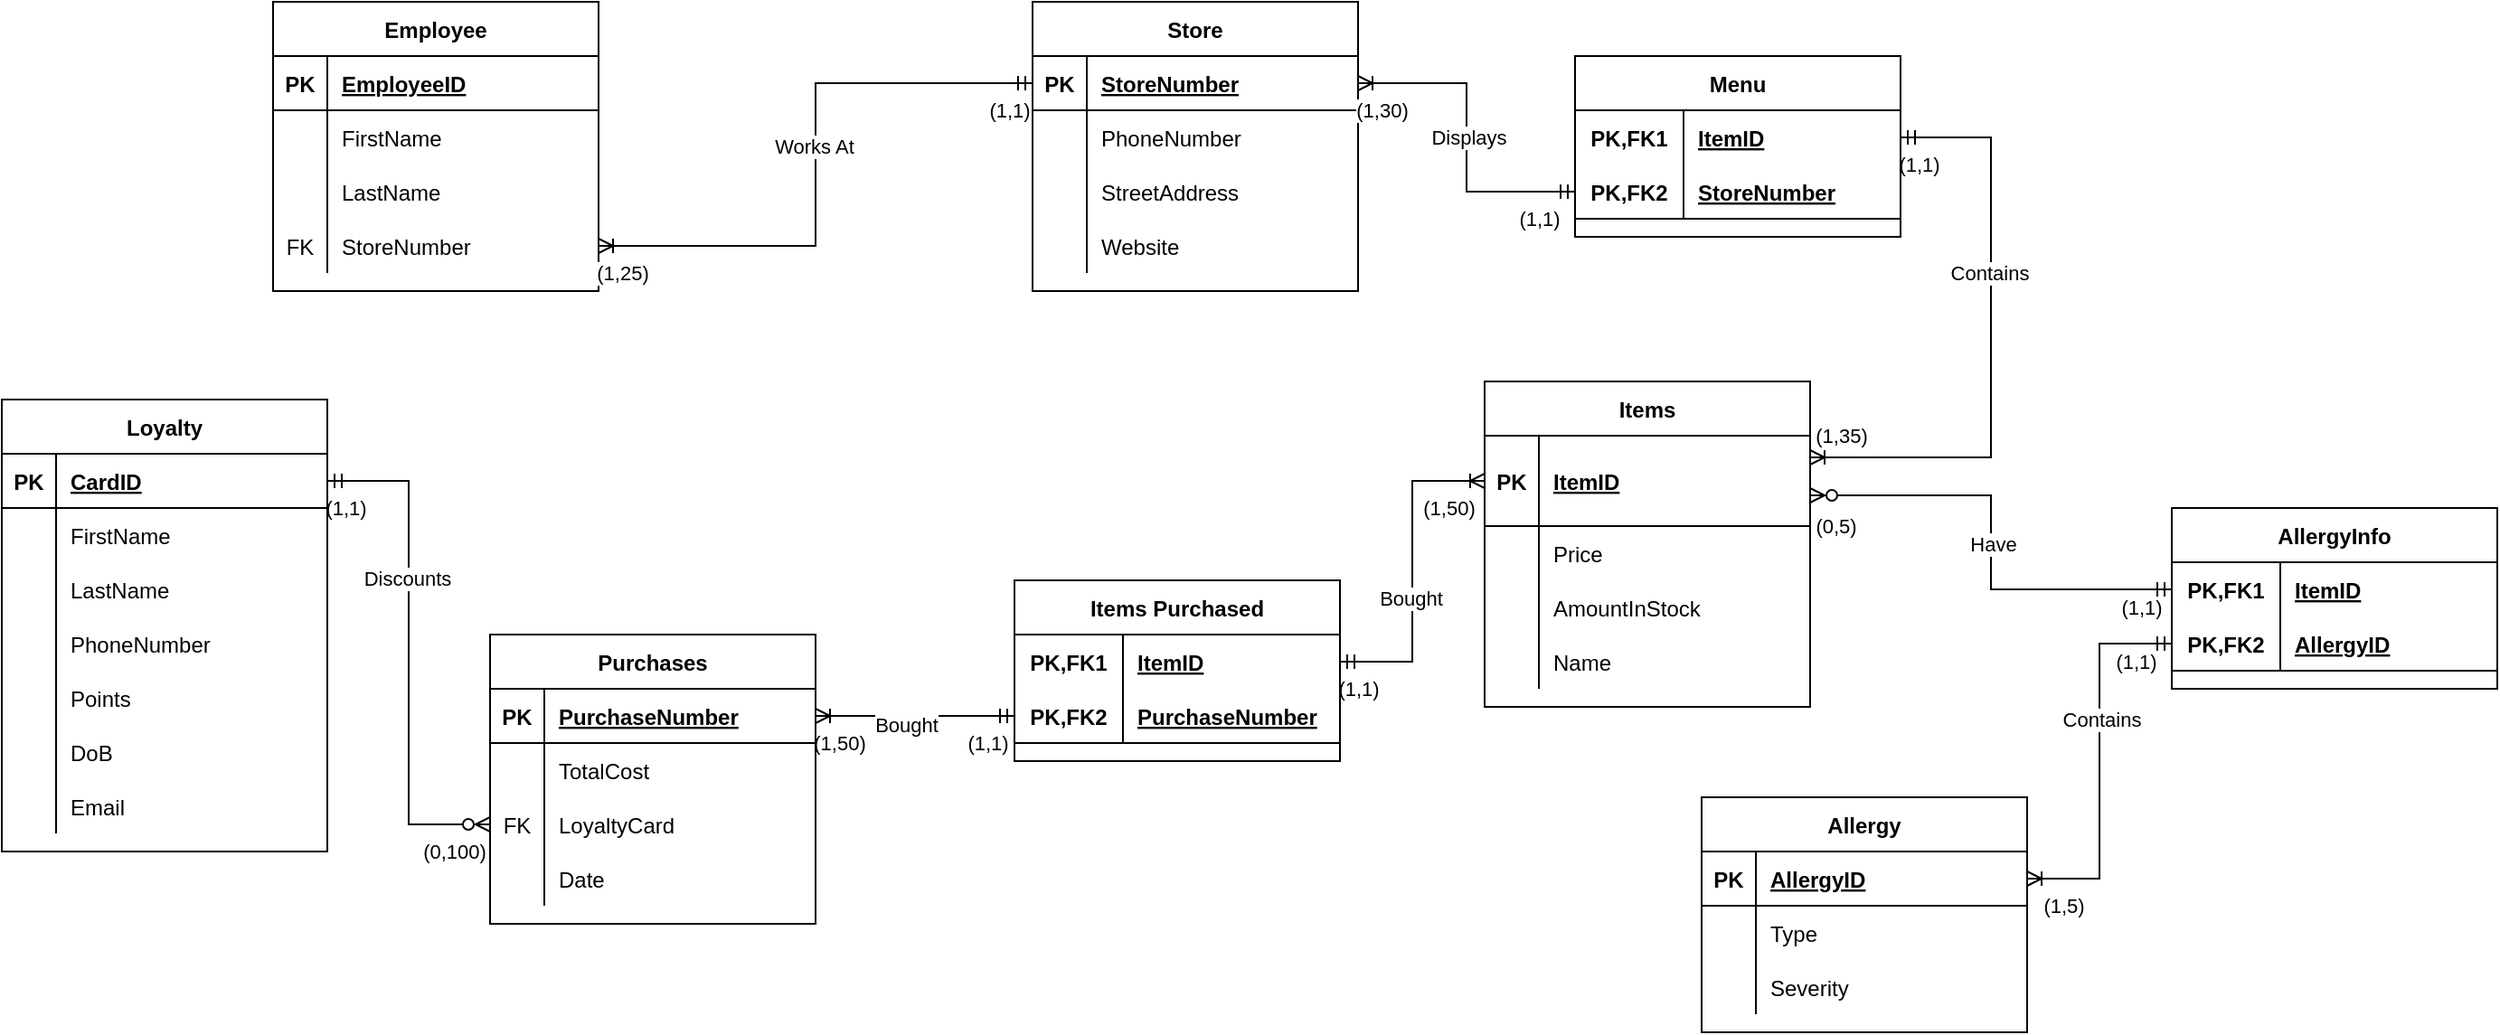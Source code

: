 <mxfile version="13.8.1" type="github">
  <diagram id="SdoxMhTwRla6ZROGYjuh" name="Page-1">
    <mxGraphModel dx="2512" dy="794" grid="1" gridSize="10" guides="1" tooltips="1" connect="1" arrows="1" fold="1" page="1" pageScale="1" pageWidth="850" pageHeight="1100" math="0" shadow="0">
      <root>
        <mxCell id="0" />
        <mxCell id="1" parent="0" />
        <mxCell id="YvqR_4JBAzZON_oEMTci-1" value="Employee" style="shape=table;startSize=30;container=1;collapsible=1;childLayout=tableLayout;fixedRows=1;rowLines=0;fontStyle=1;align=center;resizeLast=1;" parent="1" vertex="1">
          <mxGeometry x="120" y="120" width="180" height="160" as="geometry" />
        </mxCell>
        <mxCell id="YvqR_4JBAzZON_oEMTci-2" value="" style="shape=partialRectangle;collapsible=0;dropTarget=0;pointerEvents=0;fillColor=none;top=0;left=0;bottom=1;right=0;points=[[0,0.5],[1,0.5]];portConstraint=eastwest;" parent="YvqR_4JBAzZON_oEMTci-1" vertex="1">
          <mxGeometry y="30" width="180" height="30" as="geometry" />
        </mxCell>
        <mxCell id="YvqR_4JBAzZON_oEMTci-3" value="PK" style="shape=partialRectangle;connectable=0;fillColor=none;top=0;left=0;bottom=0;right=0;fontStyle=1;overflow=hidden;" parent="YvqR_4JBAzZON_oEMTci-2" vertex="1">
          <mxGeometry width="30" height="30" as="geometry" />
        </mxCell>
        <mxCell id="YvqR_4JBAzZON_oEMTci-4" value="EmployeeID" style="shape=partialRectangle;connectable=0;fillColor=none;top=0;left=0;bottom=0;right=0;align=left;spacingLeft=6;fontStyle=5;overflow=hidden;" parent="YvqR_4JBAzZON_oEMTci-2" vertex="1">
          <mxGeometry x="30" width="150" height="30" as="geometry" />
        </mxCell>
        <mxCell id="YvqR_4JBAzZON_oEMTci-5" value="" style="shape=partialRectangle;collapsible=0;dropTarget=0;pointerEvents=0;fillColor=none;top=0;left=0;bottom=0;right=0;points=[[0,0.5],[1,0.5]];portConstraint=eastwest;" parent="YvqR_4JBAzZON_oEMTci-1" vertex="1">
          <mxGeometry y="60" width="180" height="30" as="geometry" />
        </mxCell>
        <mxCell id="YvqR_4JBAzZON_oEMTci-6" value="" style="shape=partialRectangle;connectable=0;fillColor=none;top=0;left=0;bottom=0;right=0;editable=1;overflow=hidden;" parent="YvqR_4JBAzZON_oEMTci-5" vertex="1">
          <mxGeometry width="30" height="30" as="geometry" />
        </mxCell>
        <mxCell id="YvqR_4JBAzZON_oEMTci-7" value="FirstName" style="shape=partialRectangle;connectable=0;fillColor=none;top=0;left=0;bottom=0;right=0;align=left;spacingLeft=6;overflow=hidden;" parent="YvqR_4JBAzZON_oEMTci-5" vertex="1">
          <mxGeometry x="30" width="150" height="30" as="geometry" />
        </mxCell>
        <mxCell id="YvqR_4JBAzZON_oEMTci-8" value="" style="shape=partialRectangle;collapsible=0;dropTarget=0;pointerEvents=0;fillColor=none;top=0;left=0;bottom=0;right=0;points=[[0,0.5],[1,0.5]];portConstraint=eastwest;" parent="YvqR_4JBAzZON_oEMTci-1" vertex="1">
          <mxGeometry y="90" width="180" height="30" as="geometry" />
        </mxCell>
        <mxCell id="YvqR_4JBAzZON_oEMTci-9" value="" style="shape=partialRectangle;connectable=0;fillColor=none;top=0;left=0;bottom=0;right=0;editable=1;overflow=hidden;" parent="YvqR_4JBAzZON_oEMTci-8" vertex="1">
          <mxGeometry width="30" height="30" as="geometry" />
        </mxCell>
        <mxCell id="YvqR_4JBAzZON_oEMTci-10" value="LastName" style="shape=partialRectangle;connectable=0;fillColor=none;top=0;left=0;bottom=0;right=0;align=left;spacingLeft=6;overflow=hidden;" parent="YvqR_4JBAzZON_oEMTci-8" vertex="1">
          <mxGeometry x="30" width="150" height="30" as="geometry" />
        </mxCell>
        <mxCell id="YvqR_4JBAzZON_oEMTci-82" value="" style="shape=partialRectangle;collapsible=0;dropTarget=0;pointerEvents=0;fillColor=none;top=0;left=0;bottom=0;right=0;points=[[0,0.5],[1,0.5]];portConstraint=eastwest;" parent="YvqR_4JBAzZON_oEMTci-1" vertex="1">
          <mxGeometry y="120" width="180" height="30" as="geometry" />
        </mxCell>
        <mxCell id="YvqR_4JBAzZON_oEMTci-83" value="FK" style="shape=partialRectangle;connectable=0;fillColor=none;top=0;left=0;bottom=0;right=0;editable=1;overflow=hidden;" parent="YvqR_4JBAzZON_oEMTci-82" vertex="1">
          <mxGeometry width="30" height="30" as="geometry" />
        </mxCell>
        <mxCell id="YvqR_4JBAzZON_oEMTci-84" value="StoreNumber" style="shape=partialRectangle;connectable=0;fillColor=none;top=0;left=0;bottom=0;right=0;align=left;spacingLeft=6;overflow=hidden;" parent="YvqR_4JBAzZON_oEMTci-82" vertex="1">
          <mxGeometry x="30" width="150" height="30" as="geometry" />
        </mxCell>
        <mxCell id="YvqR_4JBAzZON_oEMTci-14" value="Store" style="shape=table;startSize=30;container=1;collapsible=1;childLayout=tableLayout;fixedRows=1;rowLines=0;fontStyle=1;align=center;resizeLast=1;" parent="1" vertex="1">
          <mxGeometry x="540" y="120" width="180" height="160" as="geometry" />
        </mxCell>
        <mxCell id="YvqR_4JBAzZON_oEMTci-15" value="" style="shape=partialRectangle;collapsible=0;dropTarget=0;pointerEvents=0;fillColor=none;top=0;left=0;bottom=1;right=0;points=[[0,0.5],[1,0.5]];portConstraint=eastwest;" parent="YvqR_4JBAzZON_oEMTci-14" vertex="1">
          <mxGeometry y="30" width="180" height="30" as="geometry" />
        </mxCell>
        <mxCell id="YvqR_4JBAzZON_oEMTci-16" value="PK" style="shape=partialRectangle;connectable=0;fillColor=none;top=0;left=0;bottom=0;right=0;fontStyle=1;overflow=hidden;" parent="YvqR_4JBAzZON_oEMTci-15" vertex="1">
          <mxGeometry width="30" height="30" as="geometry" />
        </mxCell>
        <mxCell id="YvqR_4JBAzZON_oEMTci-17" value="StoreNumber" style="shape=partialRectangle;connectable=0;fillColor=none;top=0;left=0;bottom=0;right=0;align=left;spacingLeft=6;fontStyle=5;overflow=hidden;" parent="YvqR_4JBAzZON_oEMTci-15" vertex="1">
          <mxGeometry x="30" width="150" height="30" as="geometry" />
        </mxCell>
        <mxCell id="YvqR_4JBAzZON_oEMTci-18" value="" style="shape=partialRectangle;collapsible=0;dropTarget=0;pointerEvents=0;fillColor=none;top=0;left=0;bottom=0;right=0;points=[[0,0.5],[1,0.5]];portConstraint=eastwest;" parent="YvqR_4JBAzZON_oEMTci-14" vertex="1">
          <mxGeometry y="60" width="180" height="30" as="geometry" />
        </mxCell>
        <mxCell id="YvqR_4JBAzZON_oEMTci-19" value="" style="shape=partialRectangle;connectable=0;fillColor=none;top=0;left=0;bottom=0;right=0;editable=1;overflow=hidden;" parent="YvqR_4JBAzZON_oEMTci-18" vertex="1">
          <mxGeometry width="30" height="30" as="geometry" />
        </mxCell>
        <mxCell id="YvqR_4JBAzZON_oEMTci-20" value="PhoneNumber" style="shape=partialRectangle;connectable=0;fillColor=none;top=0;left=0;bottom=0;right=0;align=left;spacingLeft=6;overflow=hidden;" parent="YvqR_4JBAzZON_oEMTci-18" vertex="1">
          <mxGeometry x="30" width="150" height="30" as="geometry" />
        </mxCell>
        <mxCell id="YvqR_4JBAzZON_oEMTci-21" value="" style="shape=partialRectangle;collapsible=0;dropTarget=0;pointerEvents=0;fillColor=none;top=0;left=0;bottom=0;right=0;points=[[0,0.5],[1,0.5]];portConstraint=eastwest;" parent="YvqR_4JBAzZON_oEMTci-14" vertex="1">
          <mxGeometry y="90" width="180" height="30" as="geometry" />
        </mxCell>
        <mxCell id="YvqR_4JBAzZON_oEMTci-22" value="" style="shape=partialRectangle;connectable=0;fillColor=none;top=0;left=0;bottom=0;right=0;editable=1;overflow=hidden;" parent="YvqR_4JBAzZON_oEMTci-21" vertex="1">
          <mxGeometry width="30" height="30" as="geometry" />
        </mxCell>
        <mxCell id="YvqR_4JBAzZON_oEMTci-23" value="StreetAddress" style="shape=partialRectangle;connectable=0;fillColor=none;top=0;left=0;bottom=0;right=0;align=left;spacingLeft=6;overflow=hidden;" parent="YvqR_4JBAzZON_oEMTci-21" vertex="1">
          <mxGeometry x="30" width="150" height="30" as="geometry" />
        </mxCell>
        <mxCell id="p0BTasZZkK4SvByg0xOl-68" value="" style="shape=partialRectangle;collapsible=0;dropTarget=0;pointerEvents=0;fillColor=none;top=0;left=0;bottom=0;right=0;points=[[0,0.5],[1,0.5]];portConstraint=eastwest;" vertex="1" parent="YvqR_4JBAzZON_oEMTci-14">
          <mxGeometry y="120" width="180" height="30" as="geometry" />
        </mxCell>
        <mxCell id="p0BTasZZkK4SvByg0xOl-69" value="" style="shape=partialRectangle;connectable=0;fillColor=none;top=0;left=0;bottom=0;right=0;editable=1;overflow=hidden;" vertex="1" parent="p0BTasZZkK4SvByg0xOl-68">
          <mxGeometry width="30" height="30" as="geometry" />
        </mxCell>
        <mxCell id="p0BTasZZkK4SvByg0xOl-70" value="Website" style="shape=partialRectangle;connectable=0;fillColor=none;top=0;left=0;bottom=0;right=0;align=left;spacingLeft=6;overflow=hidden;" vertex="1" parent="p0BTasZZkK4SvByg0xOl-68">
          <mxGeometry x="30" width="150" height="30" as="geometry" />
        </mxCell>
        <mxCell id="YvqR_4JBAzZON_oEMTci-68" style="edgeStyle=orthogonalEdgeStyle;rounded=0;orthogonalLoop=1;jettySize=auto;html=1;exitX=1;exitY=0.5;exitDx=0;exitDy=0;entryX=0;entryY=0.5;entryDx=0;entryDy=0;startArrow=ERmandOne;startFill=0;endArrow=ERzeroToMany;endFill=1;" parent="1" source="YvqR_4JBAzZON_oEMTci-28" target="YvqR_4JBAzZON_oEMTci-63" edge="1">
          <mxGeometry relative="1" as="geometry" />
        </mxCell>
        <mxCell id="YvqR_4JBAzZON_oEMTci-93" value="Discounts" style="edgeLabel;html=1;align=center;verticalAlign=middle;resizable=0;points=[];" parent="YvqR_4JBAzZON_oEMTci-68" vertex="1" connectable="0">
          <mxGeometry x="-0.279" y="-1" relative="1" as="geometry">
            <mxPoint y="-2" as="offset" />
          </mxGeometry>
        </mxCell>
        <mxCell id="p0BTasZZkK4SvByg0xOl-44" value="(1,1)" style="edgeLabel;html=1;align=center;verticalAlign=middle;resizable=0;points=[];" vertex="1" connectable="0" parent="YvqR_4JBAzZON_oEMTci-68">
          <mxGeometry x="-0.929" y="1" relative="1" as="geometry">
            <mxPoint y="16" as="offset" />
          </mxGeometry>
        </mxCell>
        <mxCell id="p0BTasZZkK4SvByg0xOl-45" value="(0,100)" style="edgeLabel;html=1;align=center;verticalAlign=middle;resizable=0;points=[];" vertex="1" connectable="0" parent="YvqR_4JBAzZON_oEMTci-68">
          <mxGeometry x="0.707" relative="1" as="geometry">
            <mxPoint x="21" y="15" as="offset" />
          </mxGeometry>
        </mxCell>
        <mxCell id="YvqR_4JBAzZON_oEMTci-85" style="edgeStyle=orthogonalEdgeStyle;rounded=0;orthogonalLoop=1;jettySize=auto;html=1;exitX=1;exitY=0.5;exitDx=0;exitDy=0;entryX=0;entryY=0.5;entryDx=0;entryDy=0;startArrow=ERoneToMany;startFill=0;endArrow=ERmandOne;endFill=0;" parent="1" source="YvqR_4JBAzZON_oEMTci-82" target="YvqR_4JBAzZON_oEMTci-15" edge="1">
          <mxGeometry relative="1" as="geometry" />
        </mxCell>
        <mxCell id="YvqR_4JBAzZON_oEMTci-90" value="Works At" style="edgeLabel;html=1;align=center;verticalAlign=middle;resizable=0;points=[];" parent="YvqR_4JBAzZON_oEMTci-85" vertex="1" connectable="0">
          <mxGeometry x="0.061" y="1" relative="1" as="geometry">
            <mxPoint as="offset" />
          </mxGeometry>
        </mxCell>
        <mxCell id="p0BTasZZkK4SvByg0xOl-34" value="(1,1)" style="edgeLabel;html=1;align=center;verticalAlign=middle;resizable=0;points=[];" vertex="1" connectable="0" parent="YvqR_4JBAzZON_oEMTci-85">
          <mxGeometry x="0.921" relative="1" as="geometry">
            <mxPoint y="15" as="offset" />
          </mxGeometry>
        </mxCell>
        <mxCell id="p0BTasZZkK4SvByg0xOl-50" value="(1,25)" style="edgeLabel;html=1;align=center;verticalAlign=middle;resizable=0;points=[];" vertex="1" connectable="0" parent="YvqR_4JBAzZON_oEMTci-85">
          <mxGeometry x="-0.921" y="2" relative="1" as="geometry">
            <mxPoint y="17" as="offset" />
          </mxGeometry>
        </mxCell>
        <mxCell id="YvqR_4JBAzZON_oEMTci-178" style="edgeStyle=orthogonalEdgeStyle;rounded=0;orthogonalLoop=1;jettySize=auto;html=1;exitX=1;exitY=0.5;exitDx=0;exitDy=0;entryX=0;entryY=0.5;entryDx=0;entryDy=0;startArrow=ERoneToMany;startFill=0;endArrow=ERmandOne;endFill=0;" parent="1" source="YvqR_4JBAzZON_oEMTci-15" target="YvqR_4JBAzZON_oEMTci-169" edge="1">
          <mxGeometry relative="1" as="geometry" />
        </mxCell>
        <mxCell id="p0BTasZZkK4SvByg0xOl-33" value="Displays" style="edgeLabel;html=1;align=center;verticalAlign=middle;resizable=0;points=[];" vertex="1" connectable="0" parent="YvqR_4JBAzZON_oEMTci-178">
          <mxGeometry x="-0.333" y="-19" relative="1" as="geometry">
            <mxPoint x="20" y="30" as="offset" />
          </mxGeometry>
        </mxCell>
        <mxCell id="p0BTasZZkK4SvByg0xOl-35" value="(1,1)" style="edgeLabel;html=1;align=center;verticalAlign=middle;resizable=0;points=[];" vertex="1" connectable="0" parent="YvqR_4JBAzZON_oEMTci-178">
          <mxGeometry x="0.878" relative="1" as="geometry">
            <mxPoint x="-9" y="15" as="offset" />
          </mxGeometry>
        </mxCell>
        <mxCell id="p0BTasZZkK4SvByg0xOl-49" value="(1,30)" style="edgeLabel;html=1;align=center;verticalAlign=middle;resizable=0;points=[];" vertex="1" connectable="0" parent="YvqR_4JBAzZON_oEMTci-178">
          <mxGeometry x="-0.856" y="-2" relative="1" as="geometry">
            <mxPoint y="13" as="offset" />
          </mxGeometry>
        </mxCell>
        <mxCell id="YvqR_4JBAzZON_oEMTci-179" style="edgeStyle=orthogonalEdgeStyle;rounded=0;orthogonalLoop=1;jettySize=auto;html=1;entryX=1;entryY=0.5;entryDx=0;entryDy=0;startArrow=ERoneToMany;startFill=0;endArrow=ERmandOne;endFill=0;exitX=1;exitY=0.24;exitDx=0;exitDy=0;exitPerimeter=0;" parent="1" source="YvqR_4JBAzZON_oEMTci-41" target="YvqR_4JBAzZON_oEMTci-166" edge="1">
          <mxGeometry relative="1" as="geometry">
            <Array as="points">
              <mxPoint x="1070" y="372" />
              <mxPoint x="1070" y="195" />
            </Array>
          </mxGeometry>
        </mxCell>
        <mxCell id="p0BTasZZkK4SvByg0xOl-36" value="(1,1)" style="edgeLabel;html=1;align=center;verticalAlign=middle;resizable=0;points=[];" vertex="1" connectable="0" parent="YvqR_4JBAzZON_oEMTci-179">
          <mxGeometry x="0.835" y="-1" relative="1" as="geometry">
            <mxPoint x="-17" y="16" as="offset" />
          </mxGeometry>
        </mxCell>
        <mxCell id="p0BTasZZkK4SvByg0xOl-40" value="Contains" style="edgeLabel;html=1;align=center;verticalAlign=middle;resizable=0;points=[];" vertex="1" connectable="0" parent="YvqR_4JBAzZON_oEMTci-179">
          <mxGeometry x="0.235" y="1" relative="1" as="geometry">
            <mxPoint as="offset" />
          </mxGeometry>
        </mxCell>
        <mxCell id="p0BTasZZkK4SvByg0xOl-58" value="(1,35)" style="edgeLabel;html=1;align=center;verticalAlign=middle;resizable=0;points=[];" vertex="1" connectable="0" parent="YvqR_4JBAzZON_oEMTci-179">
          <mxGeometry x="-0.896" relative="1" as="geometry">
            <mxPoint y="-12" as="offset" />
          </mxGeometry>
        </mxCell>
        <mxCell id="YvqR_4JBAzZON_oEMTci-165" value="Menu" style="shape=table;startSize=30;container=1;collapsible=1;childLayout=tableLayout;fixedRows=1;rowLines=0;fontStyle=1;align=center;resizeLast=1;" parent="1" vertex="1">
          <mxGeometry x="840" y="150" width="180" height="100" as="geometry" />
        </mxCell>
        <mxCell id="YvqR_4JBAzZON_oEMTci-166" value="" style="shape=partialRectangle;collapsible=0;dropTarget=0;pointerEvents=0;fillColor=none;top=0;left=0;bottom=0;right=0;points=[[0,0.5],[1,0.5]];portConstraint=eastwest;" parent="YvqR_4JBAzZON_oEMTci-165" vertex="1">
          <mxGeometry y="30" width="180" height="30" as="geometry" />
        </mxCell>
        <mxCell id="YvqR_4JBAzZON_oEMTci-167" value="PK,FK1" style="shape=partialRectangle;connectable=0;fillColor=none;top=0;left=0;bottom=0;right=0;fontStyle=1;overflow=hidden;" parent="YvqR_4JBAzZON_oEMTci-166" vertex="1">
          <mxGeometry width="60" height="30" as="geometry" />
        </mxCell>
        <mxCell id="YvqR_4JBAzZON_oEMTci-168" value="ItemID" style="shape=partialRectangle;connectable=0;fillColor=none;top=0;left=0;bottom=0;right=0;align=left;spacingLeft=6;fontStyle=5;overflow=hidden;" parent="YvqR_4JBAzZON_oEMTci-166" vertex="1">
          <mxGeometry x="60" width="120" height="30" as="geometry" />
        </mxCell>
        <mxCell id="YvqR_4JBAzZON_oEMTci-169" value="" style="shape=partialRectangle;collapsible=0;dropTarget=0;pointerEvents=0;fillColor=none;top=0;left=0;bottom=1;right=0;points=[[0,0.5],[1,0.5]];portConstraint=eastwest;" parent="YvqR_4JBAzZON_oEMTci-165" vertex="1">
          <mxGeometry y="60" width="180" height="30" as="geometry" />
        </mxCell>
        <mxCell id="YvqR_4JBAzZON_oEMTci-170" value="PK,FK2" style="shape=partialRectangle;connectable=0;fillColor=none;top=0;left=0;bottom=0;right=0;fontStyle=1;overflow=hidden;" parent="YvqR_4JBAzZON_oEMTci-169" vertex="1">
          <mxGeometry width="60" height="30" as="geometry" />
        </mxCell>
        <mxCell id="YvqR_4JBAzZON_oEMTci-171" value="StoreNumber" style="shape=partialRectangle;connectable=0;fillColor=none;top=0;left=0;bottom=0;right=0;align=left;spacingLeft=6;fontStyle=5;overflow=hidden;" parent="YvqR_4JBAzZON_oEMTci-169" vertex="1">
          <mxGeometry x="60" width="120" height="30" as="geometry" />
        </mxCell>
        <mxCell id="p0BTasZZkK4SvByg0xOl-1" style="edgeStyle=orthogonalEdgeStyle;rounded=0;orthogonalLoop=1;jettySize=auto;html=1;exitX=0;exitY=0.5;exitDx=0;exitDy=0;entryX=1;entryY=0.5;entryDx=0;entryDy=0;startArrow=ERoneToMany;startFill=0;endArrow=ERmandOne;endFill=0;" edge="1" parent="1" source="YvqR_4JBAzZON_oEMTci-41" target="p0BTasZZkK4SvByg0xOl-3">
          <mxGeometry relative="1" as="geometry">
            <mxPoint x="730" y="645" as="targetPoint" />
          </mxGeometry>
        </mxCell>
        <mxCell id="p0BTasZZkK4SvByg0xOl-41" value="(1,1)" style="edgeLabel;html=1;align=center;verticalAlign=middle;resizable=0;points=[];" vertex="1" connectable="0" parent="p0BTasZZkK4SvByg0xOl-1">
          <mxGeometry x="0.889" relative="1" as="geometry">
            <mxPoint y="15" as="offset" />
          </mxGeometry>
        </mxCell>
        <mxCell id="p0BTasZZkK4SvByg0xOl-47" value="(1,50)" style="edgeLabel;html=1;align=center;verticalAlign=middle;resizable=0;points=[];" vertex="1" connectable="0" parent="p0BTasZZkK4SvByg0xOl-1">
          <mxGeometry x="-0.589" y="-1" relative="1" as="geometry">
            <mxPoint x="17" y="16" as="offset" />
          </mxGeometry>
        </mxCell>
        <mxCell id="p0BTasZZkK4SvByg0xOl-64" value="Bought" style="edgeLabel;html=1;align=center;verticalAlign=middle;resizable=0;points=[];" vertex="1" connectable="0" parent="p0BTasZZkK4SvByg0xOl-1">
          <mxGeometry x="0.167" y="-1" relative="1" as="geometry">
            <mxPoint as="offset" />
          </mxGeometry>
        </mxCell>
        <mxCell id="YvqR_4JBAzZON_oEMTci-40" value="Items" style="shape=table;startSize=30;container=1;collapsible=1;childLayout=tableLayout;fixedRows=1;rowLines=0;fontStyle=1;align=center;resizeLast=1;" parent="1" vertex="1">
          <mxGeometry x="790" y="330" width="180" height="180" as="geometry" />
        </mxCell>
        <mxCell id="YvqR_4JBAzZON_oEMTci-41" value="" style="shape=partialRectangle;collapsible=0;dropTarget=0;pointerEvents=0;fillColor=none;top=0;left=0;bottom=1;right=0;points=[[0,0.5],[1,0.5]];portConstraint=eastwest;" parent="YvqR_4JBAzZON_oEMTci-40" vertex="1">
          <mxGeometry y="30" width="180" height="50" as="geometry" />
        </mxCell>
        <mxCell id="YvqR_4JBAzZON_oEMTci-42" value="PK" style="shape=partialRectangle;connectable=0;fillColor=none;top=0;left=0;bottom=0;right=0;fontStyle=1;overflow=hidden;" parent="YvqR_4JBAzZON_oEMTci-41" vertex="1">
          <mxGeometry width="30" height="50" as="geometry" />
        </mxCell>
        <mxCell id="YvqR_4JBAzZON_oEMTci-43" value="ItemID" style="shape=partialRectangle;connectable=0;fillColor=none;top=0;left=0;bottom=0;right=0;align=left;spacingLeft=6;fontStyle=5;overflow=hidden;" parent="YvqR_4JBAzZON_oEMTci-41" vertex="1">
          <mxGeometry x="30" width="150" height="50" as="geometry" />
        </mxCell>
        <mxCell id="YvqR_4JBAzZON_oEMTci-44" value="" style="shape=partialRectangle;collapsible=0;dropTarget=0;pointerEvents=0;fillColor=none;top=0;left=0;bottom=0;right=0;points=[[0,0.5],[1,0.5]];portConstraint=eastwest;" parent="YvqR_4JBAzZON_oEMTci-40" vertex="1">
          <mxGeometry y="80" width="180" height="30" as="geometry" />
        </mxCell>
        <mxCell id="YvqR_4JBAzZON_oEMTci-45" value="" style="shape=partialRectangle;connectable=0;fillColor=none;top=0;left=0;bottom=0;right=0;editable=1;overflow=hidden;" parent="YvqR_4JBAzZON_oEMTci-44" vertex="1">
          <mxGeometry width="30" height="30" as="geometry" />
        </mxCell>
        <mxCell id="YvqR_4JBAzZON_oEMTci-46" value="Price" style="shape=partialRectangle;connectable=0;fillColor=none;top=0;left=0;bottom=0;right=0;align=left;spacingLeft=6;overflow=hidden;" parent="YvqR_4JBAzZON_oEMTci-44" vertex="1">
          <mxGeometry x="30" width="150" height="30" as="geometry" />
        </mxCell>
        <mxCell id="YvqR_4JBAzZON_oEMTci-180" value="" style="shape=partialRectangle;collapsible=0;dropTarget=0;pointerEvents=0;fillColor=none;top=0;left=0;bottom=0;right=0;points=[[0,0.5],[1,0.5]];portConstraint=eastwest;" parent="YvqR_4JBAzZON_oEMTci-40" vertex="1">
          <mxGeometry y="110" width="180" height="30" as="geometry" />
        </mxCell>
        <mxCell id="YvqR_4JBAzZON_oEMTci-181" value="" style="shape=partialRectangle;connectable=0;fillColor=none;top=0;left=0;bottom=0;right=0;editable=1;overflow=hidden;" parent="YvqR_4JBAzZON_oEMTci-180" vertex="1">
          <mxGeometry width="30" height="30" as="geometry" />
        </mxCell>
        <mxCell id="YvqR_4JBAzZON_oEMTci-182" value="AmountInStock" style="shape=partialRectangle;connectable=0;fillColor=none;top=0;left=0;bottom=0;right=0;align=left;spacingLeft=6;overflow=hidden;" parent="YvqR_4JBAzZON_oEMTci-180" vertex="1">
          <mxGeometry x="30" width="150" height="30" as="geometry" />
        </mxCell>
        <mxCell id="p0BTasZZkK4SvByg0xOl-71" value="" style="shape=partialRectangle;collapsible=0;dropTarget=0;pointerEvents=0;fillColor=none;top=0;left=0;bottom=0;right=0;points=[[0,0.5],[1,0.5]];portConstraint=eastwest;" vertex="1" parent="YvqR_4JBAzZON_oEMTci-40">
          <mxGeometry y="140" width="180" height="30" as="geometry" />
        </mxCell>
        <mxCell id="p0BTasZZkK4SvByg0xOl-72" value="" style="shape=partialRectangle;connectable=0;fillColor=none;top=0;left=0;bottom=0;right=0;editable=1;overflow=hidden;" vertex="1" parent="p0BTasZZkK4SvByg0xOl-71">
          <mxGeometry width="30" height="30" as="geometry" />
        </mxCell>
        <mxCell id="p0BTasZZkK4SvByg0xOl-73" value="Name" style="shape=partialRectangle;connectable=0;fillColor=none;top=0;left=0;bottom=0;right=0;align=left;spacingLeft=6;overflow=hidden;" vertex="1" parent="p0BTasZZkK4SvByg0xOl-71">
          <mxGeometry x="30" width="150" height="30" as="geometry" />
        </mxCell>
        <mxCell id="p0BTasZZkK4SvByg0xOl-15" style="edgeStyle=orthogonalEdgeStyle;rounded=0;orthogonalLoop=1;jettySize=auto;html=1;exitX=1;exitY=0.5;exitDx=0;exitDy=0;entryX=0;entryY=0.5;entryDx=0;entryDy=0;endArrow=ERmandOne;endFill=0;startArrow=ERoneToMany;startFill=0;" edge="1" parent="1" source="YvqR_4JBAzZON_oEMTci-54" target="p0BTasZZkK4SvByg0xOl-6">
          <mxGeometry relative="1" as="geometry" />
        </mxCell>
        <mxCell id="p0BTasZZkK4SvByg0xOl-43" value="(1,1)" style="edgeLabel;html=1;align=center;verticalAlign=middle;resizable=0;points=[];" vertex="1" connectable="0" parent="p0BTasZZkK4SvByg0xOl-15">
          <mxGeometry x="0.727" y="-1" relative="1" as="geometry">
            <mxPoint y="14" as="offset" />
          </mxGeometry>
        </mxCell>
        <mxCell id="p0BTasZZkK4SvByg0xOl-46" value="(1,50)" style="edgeLabel;html=1;align=center;verticalAlign=middle;resizable=0;points=[];" vertex="1" connectable="0" parent="p0BTasZZkK4SvByg0xOl-15">
          <mxGeometry x="-0.764" relative="1" as="geometry">
            <mxPoint y="15" as="offset" />
          </mxGeometry>
        </mxCell>
        <mxCell id="p0BTasZZkK4SvByg0xOl-63" value="Bought" style="edgeLabel;html=1;align=center;verticalAlign=middle;resizable=0;points=[];" vertex="1" connectable="0" parent="p0BTasZZkK4SvByg0xOl-15">
          <mxGeometry x="-0.2" y="3" relative="1" as="geometry">
            <mxPoint x="6" y="8" as="offset" />
          </mxGeometry>
        </mxCell>
        <mxCell id="p0BTasZZkK4SvByg0xOl-17" style="edgeStyle=orthogonalEdgeStyle;rounded=0;orthogonalLoop=1;jettySize=auto;html=1;startArrow=ERzeroToMany;startFill=1;entryX=0;entryY=0.5;entryDx=0;entryDy=0;endArrow=ERmandOne;endFill=0;" edge="1" parent="1" target="p0BTasZZkK4SvByg0xOl-19">
          <mxGeometry relative="1" as="geometry">
            <mxPoint x="1128" y="447" as="targetPoint" />
            <mxPoint x="970" y="393" as="sourcePoint" />
            <Array as="points">
              <mxPoint x="1070" y="393" />
              <mxPoint x="1070" y="445" />
            </Array>
          </mxGeometry>
        </mxCell>
        <mxCell id="p0BTasZZkK4SvByg0xOl-37" value="(1,1)" style="edgeLabel;html=1;align=center;verticalAlign=middle;resizable=0;points=[];" vertex="1" connectable="0" parent="p0BTasZZkK4SvByg0xOl-17">
          <mxGeometry x="0.865" relative="1" as="geometry">
            <mxPoint y="10" as="offset" />
          </mxGeometry>
        </mxCell>
        <mxCell id="p0BTasZZkK4SvByg0xOl-38" value="Have" style="edgeLabel;html=1;align=center;verticalAlign=middle;resizable=0;points=[];" vertex="1" connectable="0" parent="p0BTasZZkK4SvByg0xOl-17">
          <mxGeometry x="-0.206" y="-9" relative="1" as="geometry">
            <mxPoint x="10" y="27" as="offset" />
          </mxGeometry>
        </mxCell>
        <mxCell id="p0BTasZZkK4SvByg0xOl-51" value="(0,5)" style="edgeLabel;html=1;align=center;verticalAlign=middle;resizable=0;points=[];" vertex="1" connectable="0" parent="p0BTasZZkK4SvByg0xOl-17">
          <mxGeometry x="-0.889" y="-1" relative="1" as="geometry">
            <mxPoint y="16" as="offset" />
          </mxGeometry>
        </mxCell>
        <mxCell id="p0BTasZZkK4SvByg0xOl-18" value="AllergyInfo" style="shape=table;startSize=30;container=1;collapsible=1;childLayout=tableLayout;fixedRows=1;rowLines=0;fontStyle=1;align=center;resizeLast=1;" vertex="1" parent="1">
          <mxGeometry x="1170" y="400" width="180" height="100" as="geometry" />
        </mxCell>
        <mxCell id="p0BTasZZkK4SvByg0xOl-19" value="" style="shape=partialRectangle;collapsible=0;dropTarget=0;pointerEvents=0;fillColor=none;top=0;left=0;bottom=0;right=0;points=[[0,0.5],[1,0.5]];portConstraint=eastwest;" vertex="1" parent="p0BTasZZkK4SvByg0xOl-18">
          <mxGeometry y="30" width="180" height="30" as="geometry" />
        </mxCell>
        <mxCell id="p0BTasZZkK4SvByg0xOl-20" value="PK,FK1" style="shape=partialRectangle;connectable=0;fillColor=none;top=0;left=0;bottom=0;right=0;fontStyle=1;overflow=hidden;" vertex="1" parent="p0BTasZZkK4SvByg0xOl-19">
          <mxGeometry width="60" height="30" as="geometry" />
        </mxCell>
        <mxCell id="p0BTasZZkK4SvByg0xOl-21" value="ItemID" style="shape=partialRectangle;connectable=0;fillColor=none;top=0;left=0;bottom=0;right=0;align=left;spacingLeft=6;fontStyle=5;overflow=hidden;" vertex="1" parent="p0BTasZZkK4SvByg0xOl-19">
          <mxGeometry x="60" width="120" height="30" as="geometry" />
        </mxCell>
        <mxCell id="p0BTasZZkK4SvByg0xOl-22" value="" style="shape=partialRectangle;collapsible=0;dropTarget=0;pointerEvents=0;fillColor=none;top=0;left=0;bottom=1;right=0;points=[[0,0.5],[1,0.5]];portConstraint=eastwest;" vertex="1" parent="p0BTasZZkK4SvByg0xOl-18">
          <mxGeometry y="60" width="180" height="30" as="geometry" />
        </mxCell>
        <mxCell id="p0BTasZZkK4SvByg0xOl-23" value="PK,FK2" style="shape=partialRectangle;connectable=0;fillColor=none;top=0;left=0;bottom=0;right=0;fontStyle=1;overflow=hidden;" vertex="1" parent="p0BTasZZkK4SvByg0xOl-22">
          <mxGeometry width="60" height="30" as="geometry" />
        </mxCell>
        <mxCell id="p0BTasZZkK4SvByg0xOl-24" value="AllergyID" style="shape=partialRectangle;connectable=0;fillColor=none;top=0;left=0;bottom=0;right=0;align=left;spacingLeft=6;fontStyle=5;overflow=hidden;" vertex="1" parent="p0BTasZZkK4SvByg0xOl-22">
          <mxGeometry x="60" width="120" height="30" as="geometry" />
        </mxCell>
        <mxCell id="p0BTasZZkK4SvByg0xOl-32" style="edgeStyle=orthogonalEdgeStyle;rounded=0;orthogonalLoop=1;jettySize=auto;html=1;exitX=0;exitY=0.5;exitDx=0;exitDy=0;startArrow=ERmandOne;startFill=0;entryX=1;entryY=0.5;entryDx=0;entryDy=0;endArrow=ERoneToMany;endFill=0;" edge="1" parent="1" source="p0BTasZZkK4SvByg0xOl-22" target="YvqR_4JBAzZON_oEMTci-97">
          <mxGeometry relative="1" as="geometry">
            <mxPoint x="1160" y="580" as="targetPoint" />
          </mxGeometry>
        </mxCell>
        <mxCell id="p0BTasZZkK4SvByg0xOl-42" value="(1,1)" style="edgeLabel;html=1;align=center;verticalAlign=middle;resizable=0;points=[];" vertex="1" connectable="0" parent="p0BTasZZkK4SvByg0xOl-32">
          <mxGeometry x="-0.657" y="-1" relative="1" as="geometry">
            <mxPoint x="16" y="11" as="offset" />
          </mxGeometry>
        </mxCell>
        <mxCell id="p0BTasZZkK4SvByg0xOl-48" value="Contains" style="edgeLabel;html=1;align=center;verticalAlign=middle;resizable=0;points=[];" vertex="1" connectable="0" parent="p0BTasZZkK4SvByg0xOl-32">
          <mxGeometry x="-0.219" y="1" relative="1" as="geometry">
            <mxPoint as="offset" />
          </mxGeometry>
        </mxCell>
        <mxCell id="p0BTasZZkK4SvByg0xOl-62" value="(1,5)" style="edgeLabel;html=1;align=center;verticalAlign=middle;resizable=0;points=[];" vertex="1" connectable="0" parent="p0BTasZZkK4SvByg0xOl-32">
          <mxGeometry x="0.905" y="-2" relative="1" as="geometry">
            <mxPoint x="10" y="17" as="offset" />
          </mxGeometry>
        </mxCell>
        <mxCell id="YvqR_4JBAzZON_oEMTci-96" value="Allergy" style="shape=table;startSize=30;container=1;collapsible=1;childLayout=tableLayout;fixedRows=1;rowLines=0;fontStyle=1;align=center;resizeLast=1;" parent="1" vertex="1">
          <mxGeometry x="910" y="560" width="180" height="130" as="geometry" />
        </mxCell>
        <mxCell id="YvqR_4JBAzZON_oEMTci-97" value="" style="shape=partialRectangle;collapsible=0;dropTarget=0;pointerEvents=0;fillColor=none;top=0;left=0;bottom=1;right=0;points=[[0,0.5],[1,0.5]];portConstraint=eastwest;" parent="YvqR_4JBAzZON_oEMTci-96" vertex="1">
          <mxGeometry y="30" width="180" height="30" as="geometry" />
        </mxCell>
        <mxCell id="YvqR_4JBAzZON_oEMTci-98" value="PK" style="shape=partialRectangle;connectable=0;fillColor=none;top=0;left=0;bottom=0;right=0;fontStyle=1;overflow=hidden;" parent="YvqR_4JBAzZON_oEMTci-97" vertex="1">
          <mxGeometry width="30" height="30" as="geometry" />
        </mxCell>
        <mxCell id="YvqR_4JBAzZON_oEMTci-99" value="AllergyID" style="shape=partialRectangle;connectable=0;fillColor=none;top=0;left=0;bottom=0;right=0;align=left;spacingLeft=6;fontStyle=5;overflow=hidden;" parent="YvqR_4JBAzZON_oEMTci-97" vertex="1">
          <mxGeometry x="30" width="150" height="30" as="geometry" />
        </mxCell>
        <mxCell id="YvqR_4JBAzZON_oEMTci-100" value="" style="shape=partialRectangle;collapsible=0;dropTarget=0;pointerEvents=0;fillColor=none;top=0;left=0;bottom=0;right=0;points=[[0,0.5],[1,0.5]];portConstraint=eastwest;" parent="YvqR_4JBAzZON_oEMTci-96" vertex="1">
          <mxGeometry y="60" width="180" height="30" as="geometry" />
        </mxCell>
        <mxCell id="YvqR_4JBAzZON_oEMTci-101" value="" style="shape=partialRectangle;connectable=0;fillColor=none;top=0;left=0;bottom=0;right=0;editable=1;overflow=hidden;" parent="YvqR_4JBAzZON_oEMTci-100" vertex="1">
          <mxGeometry width="30" height="30" as="geometry" />
        </mxCell>
        <mxCell id="YvqR_4JBAzZON_oEMTci-102" value="Type" style="shape=partialRectangle;connectable=0;fillColor=none;top=0;left=0;bottom=0;right=0;align=left;spacingLeft=6;overflow=hidden;" parent="YvqR_4JBAzZON_oEMTci-100" vertex="1">
          <mxGeometry x="30" width="150" height="30" as="geometry" />
        </mxCell>
        <mxCell id="YvqR_4JBAzZON_oEMTci-103" value="" style="shape=partialRectangle;collapsible=0;dropTarget=0;pointerEvents=0;fillColor=none;top=0;left=0;bottom=0;right=0;points=[[0,0.5],[1,0.5]];portConstraint=eastwest;" parent="YvqR_4JBAzZON_oEMTci-96" vertex="1">
          <mxGeometry y="90" width="180" height="30" as="geometry" />
        </mxCell>
        <mxCell id="YvqR_4JBAzZON_oEMTci-104" value="" style="shape=partialRectangle;connectable=0;fillColor=none;top=0;left=0;bottom=0;right=0;editable=1;overflow=hidden;" parent="YvqR_4JBAzZON_oEMTci-103" vertex="1">
          <mxGeometry width="30" height="30" as="geometry" />
        </mxCell>
        <mxCell id="YvqR_4JBAzZON_oEMTci-105" value="Severity" style="shape=partialRectangle;connectable=0;fillColor=none;top=0;left=0;bottom=0;right=0;align=left;spacingLeft=6;overflow=hidden;" parent="YvqR_4JBAzZON_oEMTci-103" vertex="1">
          <mxGeometry x="30" width="150" height="30" as="geometry" />
        </mxCell>
        <mxCell id="p0BTasZZkK4SvByg0xOl-2" value="Items Purchased" style="shape=table;startSize=30;container=1;collapsible=1;childLayout=tableLayout;fixedRows=1;rowLines=0;fontStyle=1;align=center;resizeLast=1;" vertex="1" parent="1">
          <mxGeometry x="530" y="440" width="180" height="100" as="geometry" />
        </mxCell>
        <mxCell id="p0BTasZZkK4SvByg0xOl-3" value="" style="shape=partialRectangle;collapsible=0;dropTarget=0;pointerEvents=0;fillColor=none;top=0;left=0;bottom=0;right=0;points=[[0,0.5],[1,0.5]];portConstraint=eastwest;" vertex="1" parent="p0BTasZZkK4SvByg0xOl-2">
          <mxGeometry y="30" width="180" height="30" as="geometry" />
        </mxCell>
        <mxCell id="p0BTasZZkK4SvByg0xOl-4" value="PK,FK1" style="shape=partialRectangle;connectable=0;fillColor=none;top=0;left=0;bottom=0;right=0;fontStyle=1;overflow=hidden;" vertex="1" parent="p0BTasZZkK4SvByg0xOl-3">
          <mxGeometry width="60" height="30" as="geometry" />
        </mxCell>
        <mxCell id="p0BTasZZkK4SvByg0xOl-5" value="ItemID" style="shape=partialRectangle;connectable=0;fillColor=none;top=0;left=0;bottom=0;right=0;align=left;spacingLeft=6;fontStyle=5;overflow=hidden;" vertex="1" parent="p0BTasZZkK4SvByg0xOl-3">
          <mxGeometry x="60" width="120" height="30" as="geometry" />
        </mxCell>
        <mxCell id="p0BTasZZkK4SvByg0xOl-6" value="" style="shape=partialRectangle;collapsible=0;dropTarget=0;pointerEvents=0;fillColor=none;top=0;left=0;bottom=1;right=0;points=[[0,0.5],[1,0.5]];portConstraint=eastwest;" vertex="1" parent="p0BTasZZkK4SvByg0xOl-2">
          <mxGeometry y="60" width="180" height="30" as="geometry" />
        </mxCell>
        <mxCell id="p0BTasZZkK4SvByg0xOl-7" value="PK,FK2" style="shape=partialRectangle;connectable=0;fillColor=none;top=0;left=0;bottom=0;right=0;fontStyle=1;overflow=hidden;" vertex="1" parent="p0BTasZZkK4SvByg0xOl-6">
          <mxGeometry width="60" height="30" as="geometry" />
        </mxCell>
        <mxCell id="p0BTasZZkK4SvByg0xOl-8" value="PurchaseNumber" style="shape=partialRectangle;connectable=0;fillColor=none;top=0;left=0;bottom=0;right=0;align=left;spacingLeft=6;fontStyle=5;overflow=hidden;" vertex="1" parent="p0BTasZZkK4SvByg0xOl-6">
          <mxGeometry x="60" width="120" height="30" as="geometry" />
        </mxCell>
        <mxCell id="YvqR_4JBAzZON_oEMTci-53" value="Purchases" style="shape=table;startSize=30;container=1;collapsible=1;childLayout=tableLayout;fixedRows=1;rowLines=0;fontStyle=1;align=center;resizeLast=1;" parent="1" vertex="1">
          <mxGeometry x="240" y="470" width="180" height="160" as="geometry" />
        </mxCell>
        <mxCell id="YvqR_4JBAzZON_oEMTci-54" value="" style="shape=partialRectangle;collapsible=0;dropTarget=0;pointerEvents=0;fillColor=none;top=0;left=0;bottom=1;right=0;points=[[0,0.5],[1,0.5]];portConstraint=eastwest;" parent="YvqR_4JBAzZON_oEMTci-53" vertex="1">
          <mxGeometry y="30" width="180" height="30" as="geometry" />
        </mxCell>
        <mxCell id="YvqR_4JBAzZON_oEMTci-55" value="PK" style="shape=partialRectangle;connectable=0;fillColor=none;top=0;left=0;bottom=0;right=0;fontStyle=1;overflow=hidden;" parent="YvqR_4JBAzZON_oEMTci-54" vertex="1">
          <mxGeometry width="30" height="30" as="geometry" />
        </mxCell>
        <mxCell id="YvqR_4JBAzZON_oEMTci-56" value="PurchaseNumber" style="shape=partialRectangle;connectable=0;fillColor=none;top=0;left=0;bottom=0;right=0;align=left;spacingLeft=6;fontStyle=5;overflow=hidden;" parent="YvqR_4JBAzZON_oEMTci-54" vertex="1">
          <mxGeometry x="30" width="150" height="30" as="geometry" />
        </mxCell>
        <mxCell id="YvqR_4JBAzZON_oEMTci-60" value="" style="shape=partialRectangle;collapsible=0;dropTarget=0;pointerEvents=0;fillColor=none;top=0;left=0;bottom=0;right=0;points=[[0,0.5],[1,0.5]];portConstraint=eastwest;" parent="YvqR_4JBAzZON_oEMTci-53" vertex="1">
          <mxGeometry y="60" width="180" height="30" as="geometry" />
        </mxCell>
        <mxCell id="YvqR_4JBAzZON_oEMTci-61" value="" style="shape=partialRectangle;connectable=0;fillColor=none;top=0;left=0;bottom=0;right=0;editable=1;overflow=hidden;" parent="YvqR_4JBAzZON_oEMTci-60" vertex="1">
          <mxGeometry width="30" height="30" as="geometry" />
        </mxCell>
        <mxCell id="YvqR_4JBAzZON_oEMTci-62" value="TotalCost" style="shape=partialRectangle;connectable=0;fillColor=none;top=0;left=0;bottom=0;right=0;align=left;spacingLeft=6;overflow=hidden;" parent="YvqR_4JBAzZON_oEMTci-60" vertex="1">
          <mxGeometry x="30" width="150" height="30" as="geometry" />
        </mxCell>
        <mxCell id="YvqR_4JBAzZON_oEMTci-63" value="" style="shape=partialRectangle;collapsible=0;dropTarget=0;pointerEvents=0;fillColor=none;top=0;left=0;bottom=0;right=0;points=[[0,0.5],[1,0.5]];portConstraint=eastwest;" parent="YvqR_4JBAzZON_oEMTci-53" vertex="1">
          <mxGeometry y="90" width="180" height="30" as="geometry" />
        </mxCell>
        <mxCell id="YvqR_4JBAzZON_oEMTci-64" value="FK" style="shape=partialRectangle;connectable=0;fillColor=none;top=0;left=0;bottom=0;right=0;editable=1;overflow=hidden;" parent="YvqR_4JBAzZON_oEMTci-63" vertex="1">
          <mxGeometry width="30" height="30" as="geometry" />
        </mxCell>
        <mxCell id="YvqR_4JBAzZON_oEMTci-65" value="LoyaltyCard" style="shape=partialRectangle;connectable=0;fillColor=none;top=0;left=0;bottom=0;right=0;align=left;spacingLeft=6;overflow=hidden;" parent="YvqR_4JBAzZON_oEMTci-63" vertex="1">
          <mxGeometry x="30" width="150" height="30" as="geometry" />
        </mxCell>
        <mxCell id="p0BTasZZkK4SvByg0xOl-65" value="" style="shape=partialRectangle;collapsible=0;dropTarget=0;pointerEvents=0;fillColor=none;top=0;left=0;bottom=0;right=0;points=[[0,0.5],[1,0.5]];portConstraint=eastwest;" vertex="1" parent="YvqR_4JBAzZON_oEMTci-53">
          <mxGeometry y="120" width="180" height="30" as="geometry" />
        </mxCell>
        <mxCell id="p0BTasZZkK4SvByg0xOl-66" value="" style="shape=partialRectangle;connectable=0;fillColor=none;top=0;left=0;bottom=0;right=0;editable=1;overflow=hidden;" vertex="1" parent="p0BTasZZkK4SvByg0xOl-65">
          <mxGeometry width="30" height="30" as="geometry" />
        </mxCell>
        <mxCell id="p0BTasZZkK4SvByg0xOl-67" value="Date" style="shape=partialRectangle;connectable=0;fillColor=none;top=0;left=0;bottom=0;right=0;align=left;spacingLeft=6;overflow=hidden;" vertex="1" parent="p0BTasZZkK4SvByg0xOl-65">
          <mxGeometry x="30" width="150" height="30" as="geometry" />
        </mxCell>
        <mxCell id="YvqR_4JBAzZON_oEMTci-27" value="Loyalty" style="shape=table;startSize=30;container=1;collapsible=1;childLayout=tableLayout;fixedRows=1;rowLines=0;fontStyle=1;align=center;resizeLast=1;" parent="1" vertex="1">
          <mxGeometry x="-30" y="340" width="180" height="250" as="geometry" />
        </mxCell>
        <mxCell id="YvqR_4JBAzZON_oEMTci-28" value="" style="shape=partialRectangle;collapsible=0;dropTarget=0;pointerEvents=0;fillColor=none;top=0;left=0;bottom=1;right=0;points=[[0,0.5],[1,0.5]];portConstraint=eastwest;" parent="YvqR_4JBAzZON_oEMTci-27" vertex="1">
          <mxGeometry y="30" width="180" height="30" as="geometry" />
        </mxCell>
        <mxCell id="YvqR_4JBAzZON_oEMTci-29" value="PK" style="shape=partialRectangle;connectable=0;fillColor=none;top=0;left=0;bottom=0;right=0;fontStyle=1;overflow=hidden;" parent="YvqR_4JBAzZON_oEMTci-28" vertex="1">
          <mxGeometry width="30" height="30" as="geometry" />
        </mxCell>
        <mxCell id="YvqR_4JBAzZON_oEMTci-30" value="CardID" style="shape=partialRectangle;connectable=0;fillColor=none;top=0;left=0;bottom=0;right=0;align=left;spacingLeft=6;fontStyle=5;overflow=hidden;" parent="YvqR_4JBAzZON_oEMTci-28" vertex="1">
          <mxGeometry x="30" width="150" height="30" as="geometry" />
        </mxCell>
        <mxCell id="YvqR_4JBAzZON_oEMTci-31" value="" style="shape=partialRectangle;collapsible=0;dropTarget=0;pointerEvents=0;fillColor=none;top=0;left=0;bottom=0;right=0;points=[[0,0.5],[1,0.5]];portConstraint=eastwest;" parent="YvqR_4JBAzZON_oEMTci-27" vertex="1">
          <mxGeometry y="60" width="180" height="30" as="geometry" />
        </mxCell>
        <mxCell id="YvqR_4JBAzZON_oEMTci-32" value="" style="shape=partialRectangle;connectable=0;fillColor=none;top=0;left=0;bottom=0;right=0;editable=1;overflow=hidden;" parent="YvqR_4JBAzZON_oEMTci-31" vertex="1">
          <mxGeometry width="30" height="30" as="geometry" />
        </mxCell>
        <mxCell id="YvqR_4JBAzZON_oEMTci-33" value="FirstName" style="shape=partialRectangle;connectable=0;fillColor=none;top=0;left=0;bottom=0;right=0;align=left;spacingLeft=6;overflow=hidden;" parent="YvqR_4JBAzZON_oEMTci-31" vertex="1">
          <mxGeometry x="30" width="150" height="30" as="geometry" />
        </mxCell>
        <mxCell id="YvqR_4JBAzZON_oEMTci-34" value="" style="shape=partialRectangle;collapsible=0;dropTarget=0;pointerEvents=0;fillColor=none;top=0;left=0;bottom=0;right=0;points=[[0,0.5],[1,0.5]];portConstraint=eastwest;" parent="YvqR_4JBAzZON_oEMTci-27" vertex="1">
          <mxGeometry y="90" width="180" height="30" as="geometry" />
        </mxCell>
        <mxCell id="YvqR_4JBAzZON_oEMTci-35" value="" style="shape=partialRectangle;connectable=0;fillColor=none;top=0;left=0;bottom=0;right=0;editable=1;overflow=hidden;" parent="YvqR_4JBAzZON_oEMTci-34" vertex="1">
          <mxGeometry width="30" height="30" as="geometry" />
        </mxCell>
        <mxCell id="YvqR_4JBAzZON_oEMTci-36" value="LastName" style="shape=partialRectangle;connectable=0;fillColor=none;top=0;left=0;bottom=0;right=0;align=left;spacingLeft=6;overflow=hidden;" parent="YvqR_4JBAzZON_oEMTci-34" vertex="1">
          <mxGeometry x="30" width="150" height="30" as="geometry" />
        </mxCell>
        <mxCell id="YvqR_4JBAzZON_oEMTci-37" value="" style="shape=partialRectangle;collapsible=0;dropTarget=0;pointerEvents=0;fillColor=none;top=0;left=0;bottom=0;right=0;points=[[0,0.5],[1,0.5]];portConstraint=eastwest;" parent="YvqR_4JBAzZON_oEMTci-27" vertex="1">
          <mxGeometry y="120" width="180" height="30" as="geometry" />
        </mxCell>
        <mxCell id="YvqR_4JBAzZON_oEMTci-38" value="" style="shape=partialRectangle;connectable=0;fillColor=none;top=0;left=0;bottom=0;right=0;editable=1;overflow=hidden;" parent="YvqR_4JBAzZON_oEMTci-37" vertex="1">
          <mxGeometry width="30" height="30" as="geometry" />
        </mxCell>
        <mxCell id="YvqR_4JBAzZON_oEMTci-39" value="PhoneNumber" style="shape=partialRectangle;connectable=0;fillColor=none;top=0;left=0;bottom=0;right=0;align=left;spacingLeft=6;overflow=hidden;" parent="YvqR_4JBAzZON_oEMTci-37" vertex="1">
          <mxGeometry x="30" width="150" height="30" as="geometry" />
        </mxCell>
        <mxCell id="p0BTasZZkK4SvByg0xOl-52" value="" style="shape=partialRectangle;collapsible=0;dropTarget=0;pointerEvents=0;fillColor=none;top=0;left=0;bottom=0;right=0;points=[[0,0.5],[1,0.5]];portConstraint=eastwest;" vertex="1" parent="YvqR_4JBAzZON_oEMTci-27">
          <mxGeometry y="150" width="180" height="30" as="geometry" />
        </mxCell>
        <mxCell id="p0BTasZZkK4SvByg0xOl-53" value="" style="shape=partialRectangle;connectable=0;fillColor=none;top=0;left=0;bottom=0;right=0;editable=1;overflow=hidden;" vertex="1" parent="p0BTasZZkK4SvByg0xOl-52">
          <mxGeometry width="30" height="30" as="geometry" />
        </mxCell>
        <mxCell id="p0BTasZZkK4SvByg0xOl-54" value="Points" style="shape=partialRectangle;connectable=0;fillColor=none;top=0;left=0;bottom=0;right=0;align=left;spacingLeft=6;overflow=hidden;" vertex="1" parent="p0BTasZZkK4SvByg0xOl-52">
          <mxGeometry x="30" width="150" height="30" as="geometry" />
        </mxCell>
        <mxCell id="p0BTasZZkK4SvByg0xOl-55" value="" style="shape=partialRectangle;collapsible=0;dropTarget=0;pointerEvents=0;fillColor=none;top=0;left=0;bottom=0;right=0;points=[[0,0.5],[1,0.5]];portConstraint=eastwest;" vertex="1" parent="YvqR_4JBAzZON_oEMTci-27">
          <mxGeometry y="180" width="180" height="30" as="geometry" />
        </mxCell>
        <mxCell id="p0BTasZZkK4SvByg0xOl-56" value="" style="shape=partialRectangle;connectable=0;fillColor=none;top=0;left=0;bottom=0;right=0;editable=1;overflow=hidden;" vertex="1" parent="p0BTasZZkK4SvByg0xOl-55">
          <mxGeometry width="30" height="30" as="geometry" />
        </mxCell>
        <mxCell id="p0BTasZZkK4SvByg0xOl-57" value="DoB" style="shape=partialRectangle;connectable=0;fillColor=none;top=0;left=0;bottom=0;right=0;align=left;spacingLeft=6;overflow=hidden;" vertex="1" parent="p0BTasZZkK4SvByg0xOl-55">
          <mxGeometry x="30" width="150" height="30" as="geometry" />
        </mxCell>
        <mxCell id="p0BTasZZkK4SvByg0xOl-59" value="" style="shape=partialRectangle;collapsible=0;dropTarget=0;pointerEvents=0;fillColor=none;top=0;left=0;bottom=0;right=0;points=[[0,0.5],[1,0.5]];portConstraint=eastwest;" vertex="1" parent="YvqR_4JBAzZON_oEMTci-27">
          <mxGeometry y="210" width="180" height="30" as="geometry" />
        </mxCell>
        <mxCell id="p0BTasZZkK4SvByg0xOl-60" value="" style="shape=partialRectangle;connectable=0;fillColor=none;top=0;left=0;bottom=0;right=0;editable=1;overflow=hidden;" vertex="1" parent="p0BTasZZkK4SvByg0xOl-59">
          <mxGeometry width="30" height="30" as="geometry" />
        </mxCell>
        <mxCell id="p0BTasZZkK4SvByg0xOl-61" value="Email" style="shape=partialRectangle;connectable=0;fillColor=none;top=0;left=0;bottom=0;right=0;align=left;spacingLeft=6;overflow=hidden;" vertex="1" parent="p0BTasZZkK4SvByg0xOl-59">
          <mxGeometry x="30" width="150" height="30" as="geometry" />
        </mxCell>
      </root>
    </mxGraphModel>
  </diagram>
</mxfile>
